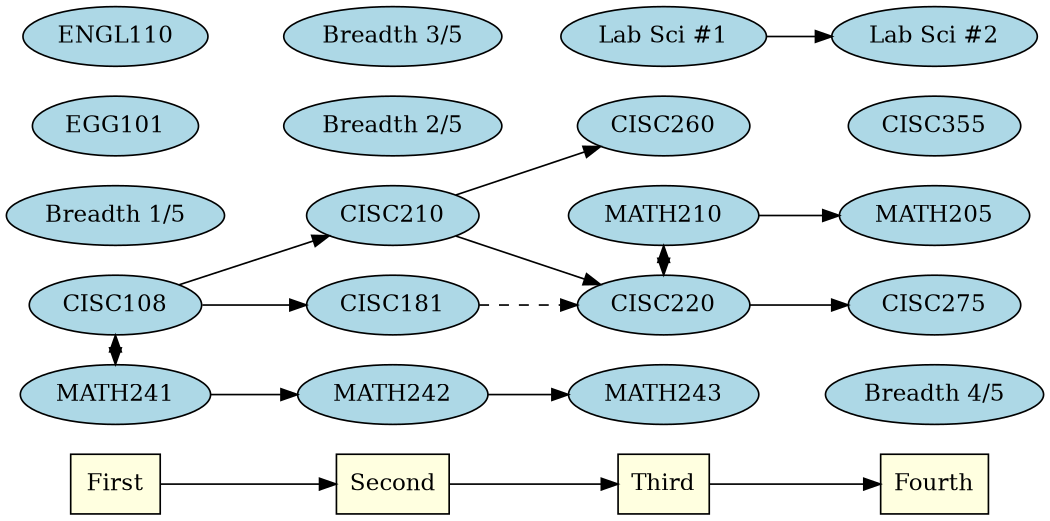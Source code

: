 digraph world {

    node [ fillcolor="lightblue" style=filled ];
    size="7,7";
    rankdir="LR";
    
    "First" -> "Second" -> "Third" -> "Fourth";
    "First" [shape="box" fillcolor="lightyellow"];
    "Second" [shape="box" fillcolor="lightyellow"];
    "Third" [shape="box" fillcolor="lightyellow"];
    "Fourth" [shape="box" fillcolor="lightyellow"];
    
    {rank=same; "First";CISC108;MATH241;"Breadth 1/5";EGG101;ENGL110;}
    {rank=same; "Second";CISC181;CISC210;MATH242;"Breadth 2/5";"Breadth 3/5"}
    {rank=same; "Third";CISC220;CISC260;MATH243;MATH210;"Lab Sci #1";}
    {rank=same; "Fourth";CISC275;CISC355;MATH205;"Lab Sci #2";"Breadth 4/5"}

    
    CISC260 -> "CISC355" [style="invis"];
    MATH243 -> "Breadth 4/5" [style="invis"];
    
    MATH210 -> CISC220 [dir="both" style=dashed];
    CISC108 -> MATH241 [dir="both" style=dashed];

    EGG101;
    "Lab Sci #1" -> "Lab Sci #2";
    CISC108 -> {CISC181; CISC210};
    CISC210 -> {CISC220 ; CISC260}
    CISC181 -> CISC220 [style=dashed];
    MATH241 -> MATH242 -> MATH243;
    MATH210 -> {MATH205};
    CISC220 -> {CISC275 }
    CISC355;
    
}
